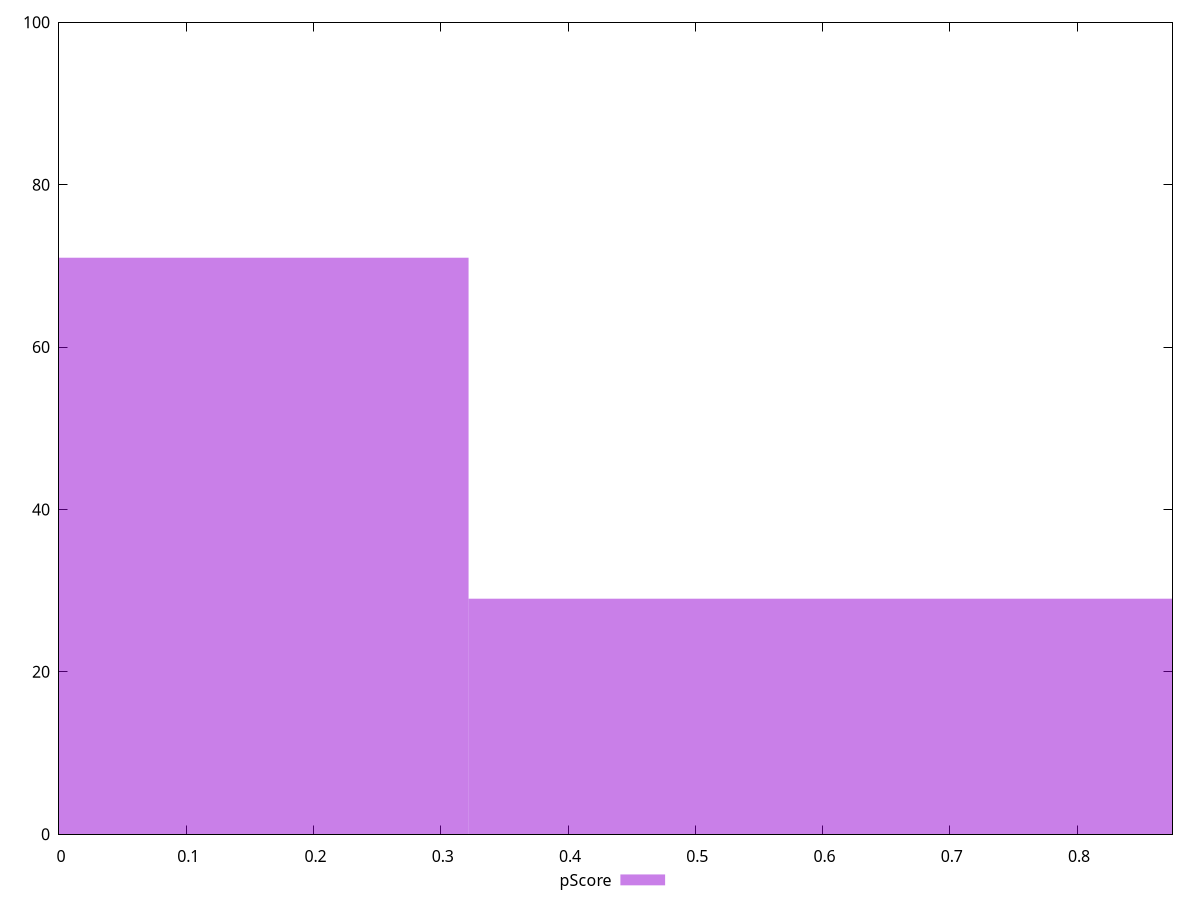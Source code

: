 reset

$pScore <<EOF
0 71
0.6436833651425603 29
EOF

set key outside below
set boxwidth 0.6436833651425603
set xrange [0:0.875]
set yrange [0:100]
set trange [0:100]
set style fill transparent solid 0.5 noborder
set terminal svg size 640, 490 enhanced background rgb 'white'
set output "reports/report_00028_2021-02-24T12-49-42.674Z/uses-text-compression/samples/agenda/pScore/histogram.svg"

plot $pScore title "pScore" with boxes

reset
